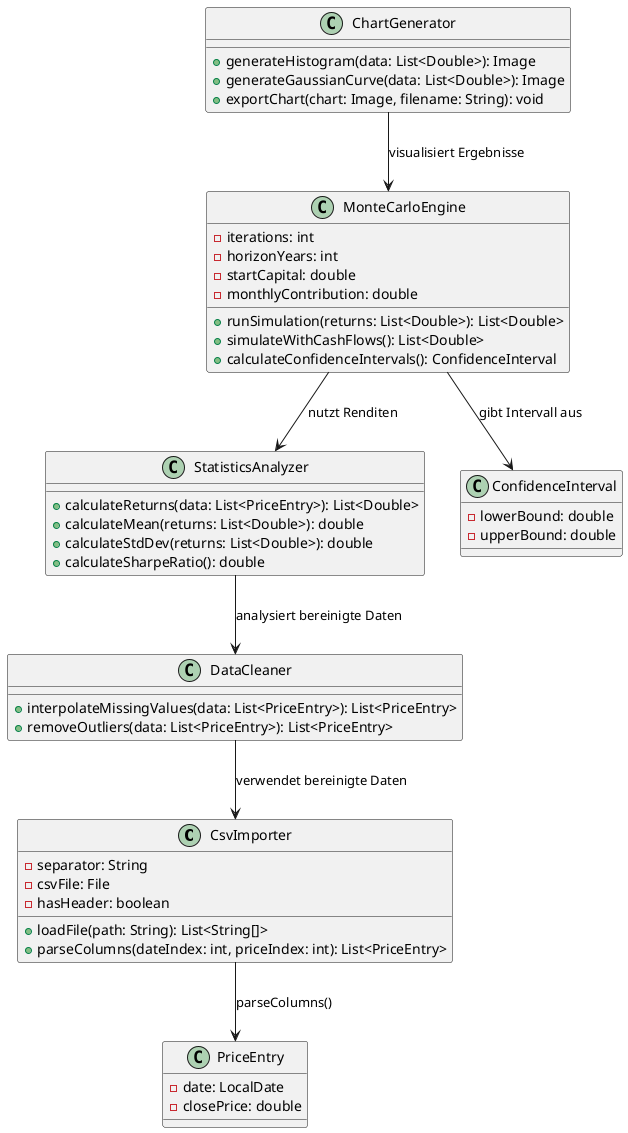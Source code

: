 @startuml
class CsvImporter {
  - separator: String
  - csvFile: File
  - hasHeader: boolean
  + loadFile(path: String): List<String[]>
  + parseColumns(dateIndex: int, priceIndex: int): List<PriceEntry>
}
class PriceEntry {
  - date: LocalDate
  - closePrice: double
}
class DataCleaner {
  + interpolateMissingValues(data: List<PriceEntry>): List<PriceEntry>
  + removeOutliers(data: List<PriceEntry>): List<PriceEntry>
}
class StatisticsAnalyzer {
  + calculateReturns(data: List<PriceEntry>): List<Double>
  + calculateMean(returns: List<Double>): double
  + calculateStdDev(returns: List<Double>): double
  + calculateSharpeRatio(): double
}
class MonteCarloEngine {
  - iterations: int
  - horizonYears: int
  - startCapital: double
  - monthlyContribution: double
  + runSimulation(returns: List<Double>): List<Double>
  + simulateWithCashFlows(): List<Double>
  + calculateConfidenceIntervals(): ConfidenceInterval
}
class ConfidenceInterval {
  - lowerBound: double
  - upperBound: double
}
class ChartGenerator {
  + generateHistogram(data: List<Double>): Image
  + generateGaussianCurve(data: List<Double>): Image
  + exportChart(chart: Image, filename: String): void
}
CsvImporter --> PriceEntry : parseColumns()
DataCleaner --> CsvImporter : verwendet bereinigte Daten
StatisticsAnalyzer --> DataCleaner : analysiert bereinigte Daten
MonteCarloEngine --> StatisticsAnalyzer : nutzt Renditen
MonteCarloEngine --> ConfidenceInterval : gibt Intervall aus
ChartGenerator --> MonteCarloEngine : visualisiert Ergebnisse
@enduml
